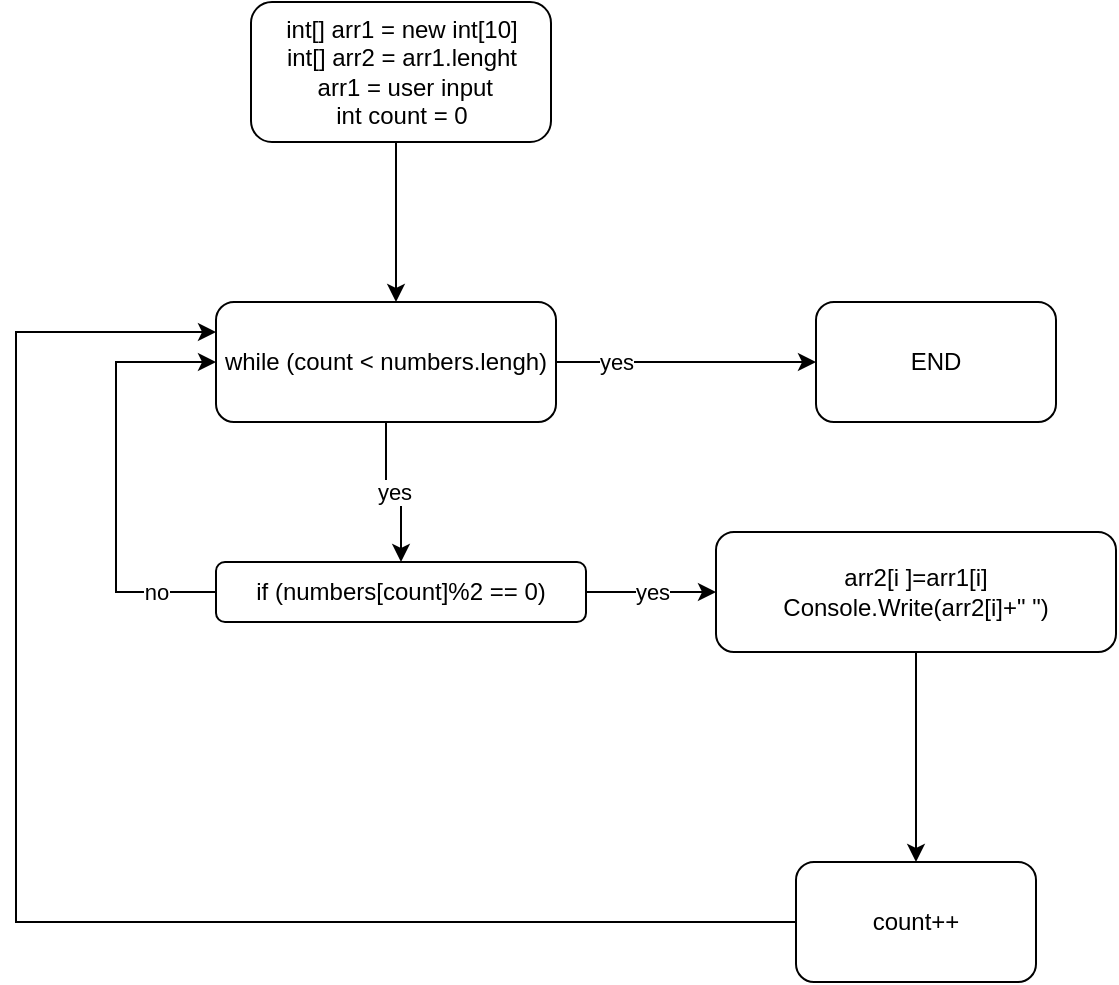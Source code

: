 <mxfile version="16.1.2" type="github"><diagram id="8tFK6_Z-kaV-615I43ER" name="Страница 1"><mxGraphModel dx="1422" dy="762" grid="1" gridSize="10" guides="1" tooltips="1" connect="1" arrows="1" fold="1" page="1" pageScale="1" pageWidth="827" pageHeight="1169" math="0" shadow="0"><root><mxCell id="2QGpMKxAv6Ku4ANmK_XA-0"/><mxCell id="2QGpMKxAv6Ku4ANmK_XA-1" parent="2QGpMKxAv6Ku4ANmK_XA-0"/><mxCell id="-wXX0eut0qqxb3rj9fdn-0" style="edgeStyle=orthogonalEdgeStyle;rounded=0;orthogonalLoop=1;jettySize=auto;html=1;" parent="2QGpMKxAv6Ku4ANmK_XA-1" source="-wXX0eut0qqxb3rj9fdn-1" edge="1"><mxGeometry relative="1" as="geometry"><mxPoint x="360" y="300" as="targetPoint"/><Array as="points"><mxPoint x="360" y="290"/></Array></mxGeometry></mxCell><mxCell id="-wXX0eut0qqxb3rj9fdn-1" value="int[] arr1 = new int[10]&lt;br&gt;int[] arr2 = arr1.lenght&lt;br&gt;&amp;nbsp;arr1 = user input&lt;br&gt;int count = 0" style="rounded=1;whiteSpace=wrap;html=1;" parent="2QGpMKxAv6Ku4ANmK_XA-1" vertex="1"><mxGeometry x="287.5" y="150" width="150" height="70" as="geometry"/></mxCell><mxCell id="-wXX0eut0qqxb3rj9fdn-2" value="yes" style="edgeStyle=orthogonalEdgeStyle;rounded=0;orthogonalLoop=1;jettySize=auto;html=1;" parent="2QGpMKxAv6Ku4ANmK_XA-1" source="-wXX0eut0qqxb3rj9fdn-5" target="-wXX0eut0qqxb3rj9fdn-8" edge="1"><mxGeometry relative="1" as="geometry"><mxPoint x="360" y="480" as="targetPoint"/></mxGeometry></mxCell><mxCell id="-wXX0eut0qqxb3rj9fdn-3" style="edgeStyle=orthogonalEdgeStyle;rounded=0;orthogonalLoop=1;jettySize=auto;html=1;exitX=1;exitY=0.5;exitDx=0;exitDy=0;" parent="2QGpMKxAv6Ku4ANmK_XA-1" source="-wXX0eut0qqxb3rj9fdn-5" edge="1"><mxGeometry relative="1" as="geometry"><mxPoint x="570" y="330" as="targetPoint"/></mxGeometry></mxCell><mxCell id="-wXX0eut0qqxb3rj9fdn-4" value="yes" style="edgeLabel;html=1;align=center;verticalAlign=middle;resizable=0;points=[];" parent="-wXX0eut0qqxb3rj9fdn-3" vertex="1" connectable="0"><mxGeometry x="-0.308" y="-3" relative="1" as="geometry"><mxPoint x="-15" y="-3" as="offset"/></mxGeometry></mxCell><mxCell id="-wXX0eut0qqxb3rj9fdn-5" value="while (count &amp;lt; numbers.lengh)" style="rounded=1;whiteSpace=wrap;html=1;" parent="2QGpMKxAv6Ku4ANmK_XA-1" vertex="1"><mxGeometry x="270" y="300" width="170" height="60" as="geometry"/></mxCell><mxCell id="-wXX0eut0qqxb3rj9fdn-6" value="yes" style="edgeStyle=orthogonalEdgeStyle;rounded=0;orthogonalLoop=1;jettySize=auto;html=1;" parent="2QGpMKxAv6Ku4ANmK_XA-1" source="-wXX0eut0qqxb3rj9fdn-8" target="-wXX0eut0qqxb3rj9fdn-10" edge="1"><mxGeometry relative="1" as="geometry"><mxPoint x="600" y="445" as="targetPoint"/></mxGeometry></mxCell><mxCell id="-wXX0eut0qqxb3rj9fdn-7" value="no" style="edgeStyle=orthogonalEdgeStyle;rounded=0;orthogonalLoop=1;jettySize=auto;html=1;entryX=0;entryY=0.5;entryDx=0;entryDy=0;" parent="2QGpMKxAv6Ku4ANmK_XA-1" source="-wXX0eut0qqxb3rj9fdn-8" target="-wXX0eut0qqxb3rj9fdn-5" edge="1"><mxGeometry x="-0.721" relative="1" as="geometry"><mxPoint x="200" y="330" as="targetPoint"/><Array as="points"><mxPoint x="220" y="445"/><mxPoint x="220" y="330"/></Array><mxPoint as="offset"/></mxGeometry></mxCell><mxCell id="-wXX0eut0qqxb3rj9fdn-8" value="if (numbers[count]%2 == 0)&lt;br&gt;" style="rounded=1;whiteSpace=wrap;html=1;" parent="2QGpMKxAv6Ku4ANmK_XA-1" vertex="1"><mxGeometry x="270" y="430" width="185" height="30" as="geometry"/></mxCell><mxCell id="-wXX0eut0qqxb3rj9fdn-9" style="edgeStyle=orthogonalEdgeStyle;rounded=0;orthogonalLoop=1;jettySize=auto;html=1;" parent="2QGpMKxAv6Ku4ANmK_XA-1" source="-wXX0eut0qqxb3rj9fdn-10" edge="1"><mxGeometry relative="1" as="geometry"><mxPoint x="620" y="580" as="targetPoint"/></mxGeometry></mxCell><mxCell id="-wXX0eut0qqxb3rj9fdn-10" value="arr2[i ]=arr1[i]&lt;br&gt;Console.Write(arr2[i]+&quot; &quot;)" style="rounded=1;whiteSpace=wrap;html=1;" parent="2QGpMKxAv6Ku4ANmK_XA-1" vertex="1"><mxGeometry x="520" y="415" width="200" height="60" as="geometry"/></mxCell><mxCell id="-wXX0eut0qqxb3rj9fdn-11" style="edgeStyle=orthogonalEdgeStyle;rounded=0;orthogonalLoop=1;jettySize=auto;html=1;entryX=0;entryY=0.25;entryDx=0;entryDy=0;" parent="2QGpMKxAv6Ku4ANmK_XA-1" source="-wXX0eut0qqxb3rj9fdn-12" target="-wXX0eut0qqxb3rj9fdn-5" edge="1"><mxGeometry relative="1" as="geometry"><Array as="points"><mxPoint x="170" y="610"/><mxPoint x="170" y="315"/></Array></mxGeometry></mxCell><mxCell id="-wXX0eut0qqxb3rj9fdn-12" value="count++" style="rounded=1;whiteSpace=wrap;html=1;" parent="2QGpMKxAv6Ku4ANmK_XA-1" vertex="1"><mxGeometry x="560" y="580" width="120" height="60" as="geometry"/></mxCell><mxCell id="-wXX0eut0qqxb3rj9fdn-13" value="END" style="rounded=1;whiteSpace=wrap;html=1;" parent="2QGpMKxAv6Ku4ANmK_XA-1" vertex="1"><mxGeometry x="570" y="300" width="120" height="60" as="geometry"/></mxCell></root></mxGraphModel></diagram></mxfile>